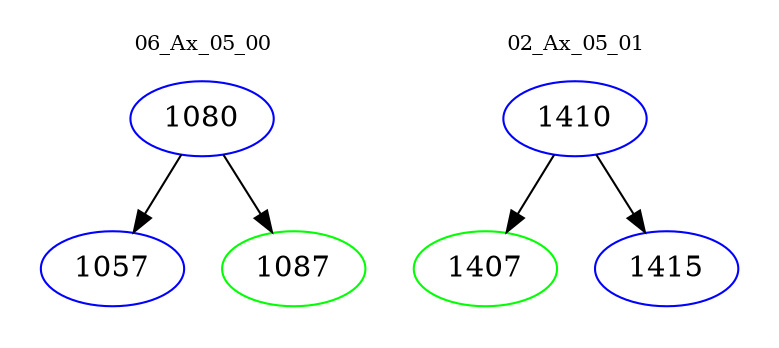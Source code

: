 digraph{
subgraph cluster_0 {
color = white
label = "06_Ax_05_00";
fontsize=10;
T0_1080 [label="1080", color="blue"]
T0_1080 -> T0_1057 [color="black"]
T0_1057 [label="1057", color="blue"]
T0_1080 -> T0_1087 [color="black"]
T0_1087 [label="1087", color="green"]
}
subgraph cluster_1 {
color = white
label = "02_Ax_05_01";
fontsize=10;
T1_1410 [label="1410", color="blue"]
T1_1410 -> T1_1407 [color="black"]
T1_1407 [label="1407", color="green"]
T1_1410 -> T1_1415 [color="black"]
T1_1415 [label="1415", color="blue"]
}
}
